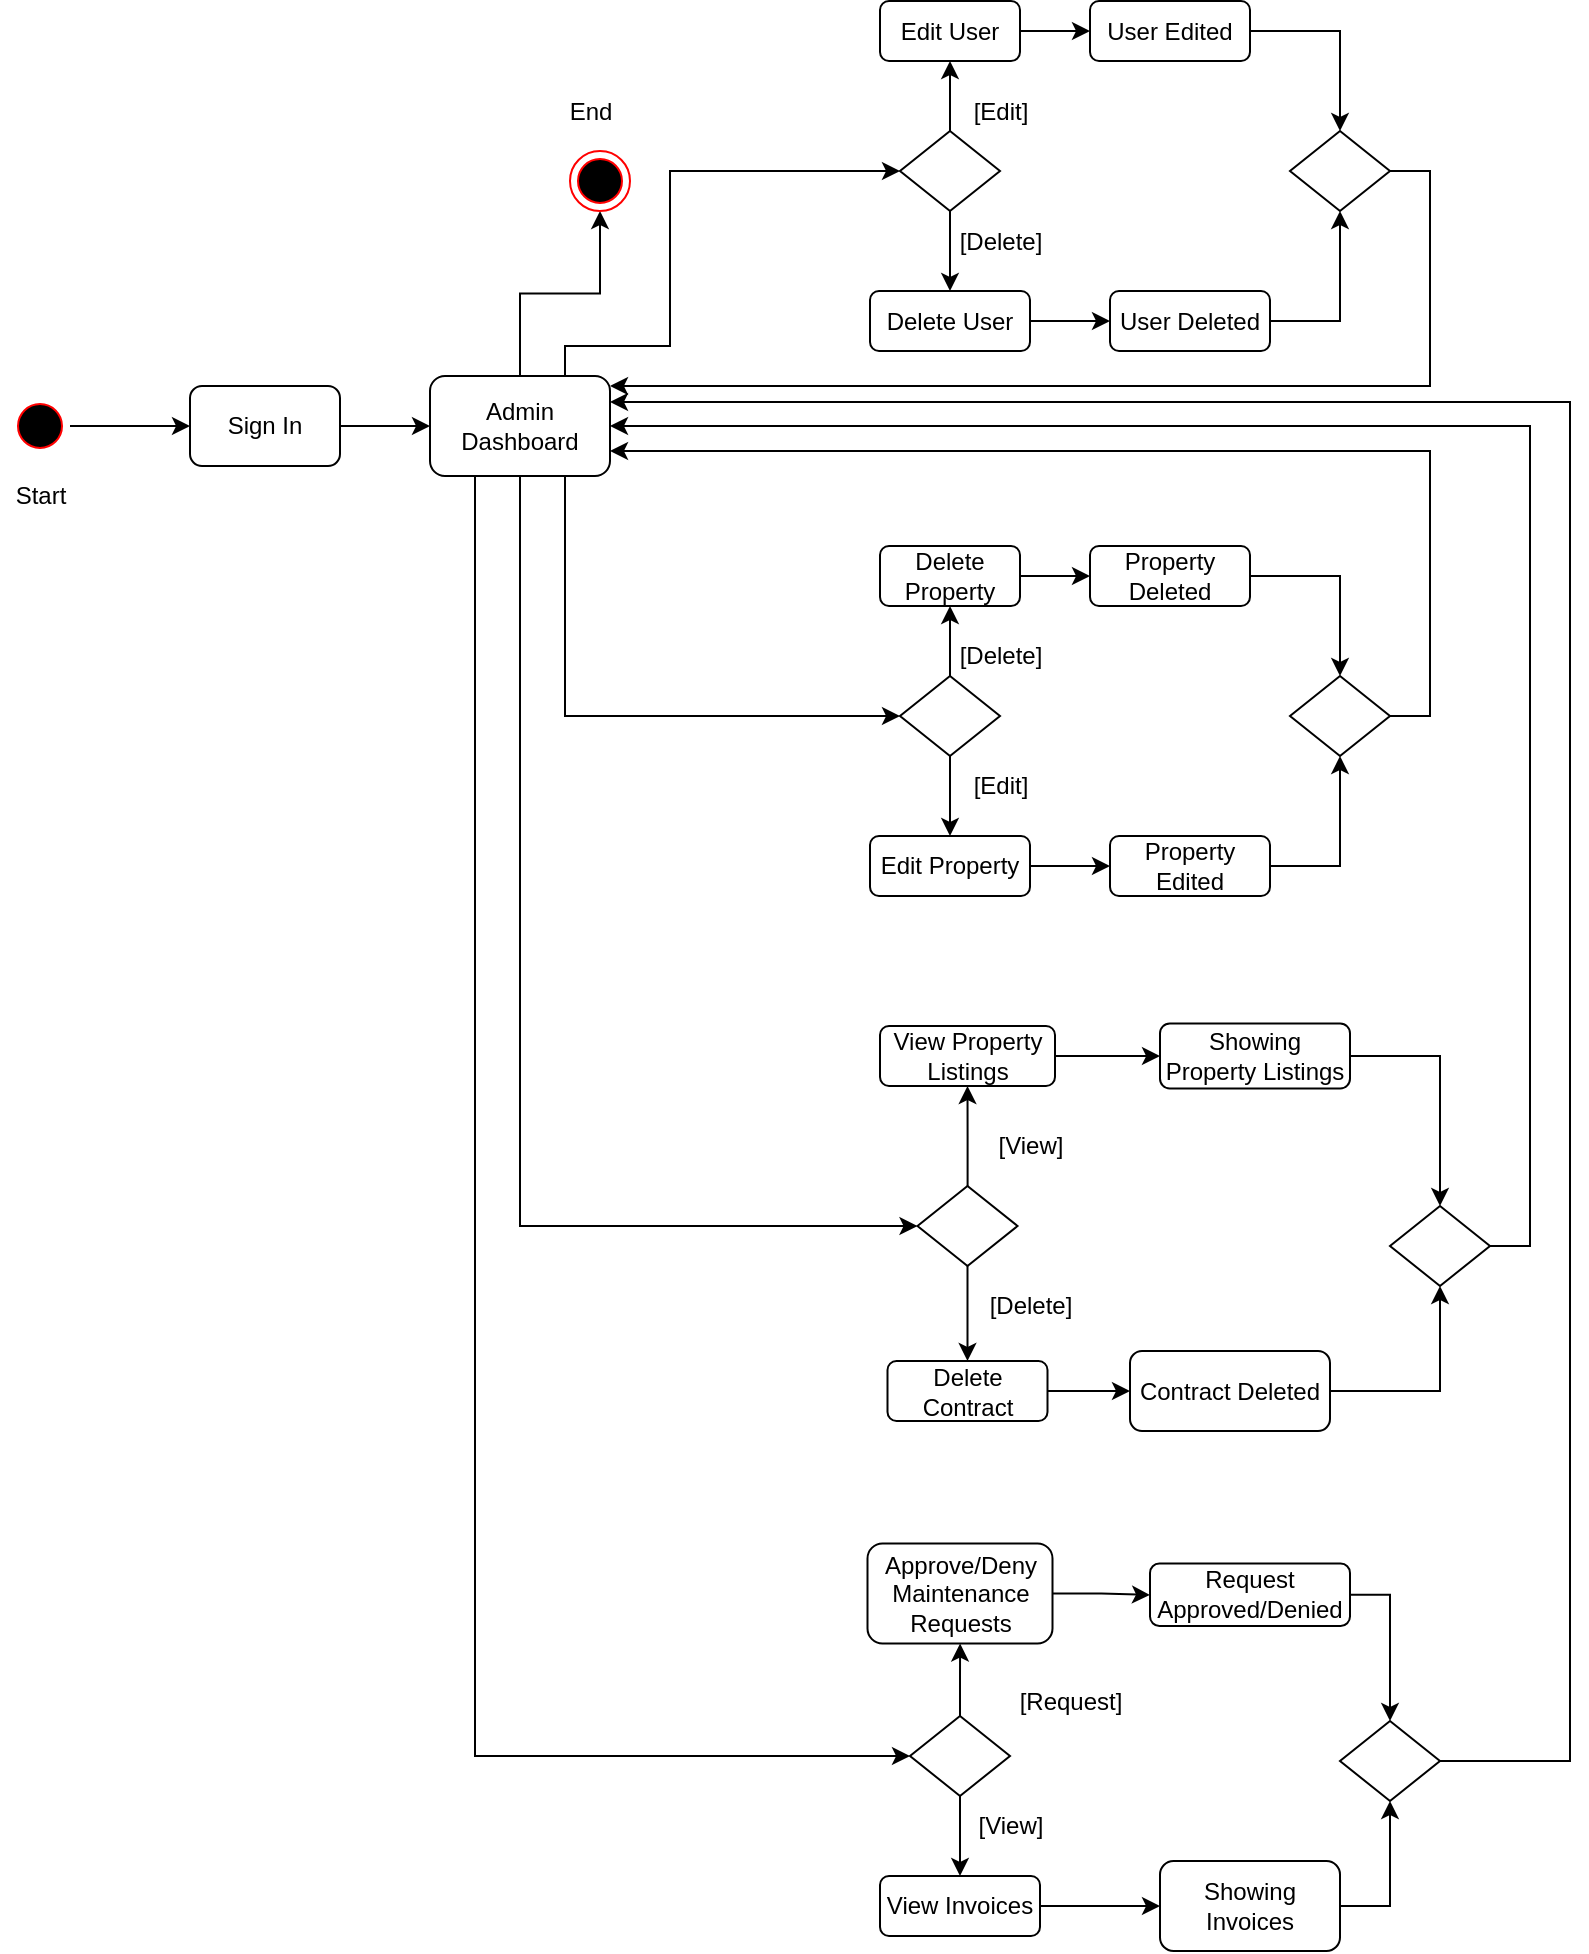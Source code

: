 <mxfile version="16.1.2" type="device"><diagram id="nZpdvljM8bQIwRq-7o-U" name="Page-1"><mxGraphModel dx="1422" dy="865" grid="1" gridSize="10" guides="1" tooltips="1" connect="1" arrows="1" fold="1" page="1" pageScale="1" pageWidth="850" pageHeight="1100" math="0" shadow="0"><root><mxCell id="0"/><mxCell id="1" parent="0"/><mxCell id="V9GLkFT4XSVIkBUe_xZp-87" value="Start" style="text;html=1;align=center;verticalAlign=middle;resizable=0;points=[];autosize=1;strokeColor=none;fillColor=none;" vertex="1" parent="1"><mxGeometry x="25" y="265" width="40" height="20" as="geometry"/></mxCell><mxCell id="V9GLkFT4XSVIkBUe_xZp-168" value="" style="edgeStyle=orthogonalEdgeStyle;rounded=0;orthogonalLoop=1;jettySize=auto;html=1;" edge="1" parent="1" source="V9GLkFT4XSVIkBUe_xZp-88" target="V9GLkFT4XSVIkBUe_xZp-96"><mxGeometry relative="1" as="geometry"/></mxCell><mxCell id="V9GLkFT4XSVIkBUe_xZp-88" value="Sign In" style="rounded=1;whiteSpace=wrap;html=1;" vertex="1" parent="1"><mxGeometry x="120" y="220" width="75" height="40" as="geometry"/></mxCell><mxCell id="V9GLkFT4XSVIkBUe_xZp-91" style="edgeStyle=orthogonalEdgeStyle;rounded=0;orthogonalLoop=1;jettySize=auto;html=1;exitX=0.5;exitY=0;exitDx=0;exitDy=0;entryX=0.5;entryY=1;entryDx=0;entryDy=0;" edge="1" parent="1" source="V9GLkFT4XSVIkBUe_xZp-96" target="V9GLkFT4XSVIkBUe_xZp-163"><mxGeometry relative="1" as="geometry"/></mxCell><mxCell id="V9GLkFT4XSVIkBUe_xZp-92" style="edgeStyle=orthogonalEdgeStyle;rounded=0;orthogonalLoop=1;jettySize=auto;html=1;exitX=0.75;exitY=1;exitDx=0;exitDy=0;entryX=0;entryY=0.5;entryDx=0;entryDy=0;" edge="1" parent="1" source="V9GLkFT4XSVIkBUe_xZp-96" target="V9GLkFT4XSVIkBUe_xZp-120"><mxGeometry relative="1" as="geometry"/></mxCell><mxCell id="V9GLkFT4XSVIkBUe_xZp-93" style="edgeStyle=orthogonalEdgeStyle;rounded=0;orthogonalLoop=1;jettySize=auto;html=1;exitX=0.5;exitY=1;exitDx=0;exitDy=0;entryX=0;entryY=0.5;entryDx=0;entryDy=0;" edge="1" parent="1" source="V9GLkFT4XSVIkBUe_xZp-96" target="V9GLkFT4XSVIkBUe_xZp-135"><mxGeometry relative="1" as="geometry"/></mxCell><mxCell id="V9GLkFT4XSVIkBUe_xZp-94" style="edgeStyle=orthogonalEdgeStyle;rounded=0;orthogonalLoop=1;jettySize=auto;html=1;exitX=0.25;exitY=1;exitDx=0;exitDy=0;entryX=0;entryY=0.5;entryDx=0;entryDy=0;" edge="1" parent="1" source="V9GLkFT4XSVIkBUe_xZp-96" target="V9GLkFT4XSVIkBUe_xZp-150"><mxGeometry relative="1" as="geometry"/></mxCell><mxCell id="V9GLkFT4XSVIkBUe_xZp-95" style="edgeStyle=orthogonalEdgeStyle;rounded=0;orthogonalLoop=1;jettySize=auto;html=1;exitX=0.75;exitY=0;exitDx=0;exitDy=0;entryX=0;entryY=0.5;entryDx=0;entryDy=0;" edge="1" parent="1" source="V9GLkFT4XSVIkBUe_xZp-96" target="V9GLkFT4XSVIkBUe_xZp-105"><mxGeometry relative="1" as="geometry"><Array as="points"><mxPoint x="308" y="200"/><mxPoint x="360" y="200"/><mxPoint x="360" y="113"/></Array></mxGeometry></mxCell><mxCell id="V9GLkFT4XSVIkBUe_xZp-96" value="Admin Dashboard" style="rounded=1;whiteSpace=wrap;html=1;" vertex="1" parent="1"><mxGeometry x="240" y="215" width="90" height="50" as="geometry"/></mxCell><mxCell id="V9GLkFT4XSVIkBUe_xZp-103" value="" style="edgeStyle=orthogonalEdgeStyle;rounded=0;orthogonalLoop=1;jettySize=auto;html=1;" edge="1" parent="1" source="V9GLkFT4XSVIkBUe_xZp-105" target="V9GLkFT4XSVIkBUe_xZp-107"><mxGeometry relative="1" as="geometry"/></mxCell><mxCell id="V9GLkFT4XSVIkBUe_xZp-104" value="" style="edgeStyle=orthogonalEdgeStyle;rounded=0;orthogonalLoop=1;jettySize=auto;html=1;" edge="1" parent="1" source="V9GLkFT4XSVIkBUe_xZp-105" target="V9GLkFT4XSVIkBUe_xZp-113"><mxGeometry relative="1" as="geometry"/></mxCell><mxCell id="V9GLkFT4XSVIkBUe_xZp-105" value="" style="rhombus;whiteSpace=wrap;html=1;" vertex="1" parent="1"><mxGeometry x="475" y="92.5" width="50" height="40" as="geometry"/></mxCell><mxCell id="V9GLkFT4XSVIkBUe_xZp-106" value="" style="edgeStyle=orthogonalEdgeStyle;rounded=0;orthogonalLoop=1;jettySize=auto;html=1;" edge="1" parent="1" source="V9GLkFT4XSVIkBUe_xZp-107" target="V9GLkFT4XSVIkBUe_xZp-109"><mxGeometry relative="1" as="geometry"/></mxCell><mxCell id="V9GLkFT4XSVIkBUe_xZp-107" value="Edit User" style="rounded=1;whiteSpace=wrap;html=1;" vertex="1" parent="1"><mxGeometry x="465" y="27.5" width="70" height="30" as="geometry"/></mxCell><mxCell id="V9GLkFT4XSVIkBUe_xZp-108" style="edgeStyle=orthogonalEdgeStyle;rounded=0;orthogonalLoop=1;jettySize=auto;html=1;exitX=1;exitY=0.5;exitDx=0;exitDy=0;entryX=0.5;entryY=0;entryDx=0;entryDy=0;" edge="1" parent="1" source="V9GLkFT4XSVIkBUe_xZp-109" target="V9GLkFT4XSVIkBUe_xZp-115"><mxGeometry relative="1" as="geometry"/></mxCell><mxCell id="V9GLkFT4XSVIkBUe_xZp-109" value="User Edited" style="rounded=1;whiteSpace=wrap;html=1;" vertex="1" parent="1"><mxGeometry x="570" y="27.5" width="80" height="30" as="geometry"/></mxCell><mxCell id="V9GLkFT4XSVIkBUe_xZp-110" style="edgeStyle=orthogonalEdgeStyle;rounded=0;orthogonalLoop=1;jettySize=auto;html=1;exitX=1;exitY=0.5;exitDx=0;exitDy=0;entryX=0.5;entryY=1;entryDx=0;entryDy=0;" edge="1" parent="1" source="V9GLkFT4XSVIkBUe_xZp-111" target="V9GLkFT4XSVIkBUe_xZp-115"><mxGeometry relative="1" as="geometry"/></mxCell><mxCell id="V9GLkFT4XSVIkBUe_xZp-111" value="User Deleted" style="rounded=1;whiteSpace=wrap;html=1;" vertex="1" parent="1"><mxGeometry x="580" y="172.5" width="80" height="30" as="geometry"/></mxCell><mxCell id="V9GLkFT4XSVIkBUe_xZp-112" value="" style="edgeStyle=orthogonalEdgeStyle;rounded=0;orthogonalLoop=1;jettySize=auto;html=1;" edge="1" parent="1" source="V9GLkFT4XSVIkBUe_xZp-113" target="V9GLkFT4XSVIkBUe_xZp-111"><mxGeometry relative="1" as="geometry"/></mxCell><mxCell id="V9GLkFT4XSVIkBUe_xZp-113" value="Delete User" style="rounded=1;whiteSpace=wrap;html=1;" vertex="1" parent="1"><mxGeometry x="460" y="172.5" width="80" height="30" as="geometry"/></mxCell><mxCell id="V9GLkFT4XSVIkBUe_xZp-114" style="edgeStyle=orthogonalEdgeStyle;rounded=0;orthogonalLoop=1;jettySize=auto;html=1;exitX=1;exitY=0.5;exitDx=0;exitDy=0;" edge="1" parent="1" source="V9GLkFT4XSVIkBUe_xZp-115"><mxGeometry relative="1" as="geometry"><mxPoint x="330" y="220" as="targetPoint"/><Array as="points"><mxPoint x="740" y="113"/><mxPoint x="740" y="220"/><mxPoint x="330" y="220"/></Array></mxGeometry></mxCell><mxCell id="V9GLkFT4XSVIkBUe_xZp-115" value="" style="rhombus;whiteSpace=wrap;html=1;" vertex="1" parent="1"><mxGeometry x="670" y="92.5" width="50" height="40" as="geometry"/></mxCell><mxCell id="V9GLkFT4XSVIkBUe_xZp-116" value="[Delete]" style="text;html=1;align=center;verticalAlign=middle;resizable=0;points=[];autosize=1;strokeColor=none;fillColor=none;" vertex="1" parent="1"><mxGeometry x="495" y="137.5" width="60" height="20" as="geometry"/></mxCell><mxCell id="V9GLkFT4XSVIkBUe_xZp-117" value="[Edit]" style="text;html=1;align=center;verticalAlign=middle;resizable=0;points=[];autosize=1;strokeColor=none;fillColor=none;" vertex="1" parent="1"><mxGeometry x="505" y="72.5" width="40" height="20" as="geometry"/></mxCell><mxCell id="V9GLkFT4XSVIkBUe_xZp-118" value="" style="edgeStyle=orthogonalEdgeStyle;rounded=0;orthogonalLoop=1;jettySize=auto;html=1;" edge="1" parent="1" source="V9GLkFT4XSVIkBUe_xZp-120" target="V9GLkFT4XSVIkBUe_xZp-122"><mxGeometry relative="1" as="geometry"/></mxCell><mxCell id="V9GLkFT4XSVIkBUe_xZp-119" value="" style="edgeStyle=orthogonalEdgeStyle;rounded=0;orthogonalLoop=1;jettySize=auto;html=1;" edge="1" parent="1" source="V9GLkFT4XSVIkBUe_xZp-120" target="V9GLkFT4XSVIkBUe_xZp-128"><mxGeometry relative="1" as="geometry"/></mxCell><mxCell id="V9GLkFT4XSVIkBUe_xZp-120" value="" style="rhombus;whiteSpace=wrap;html=1;" vertex="1" parent="1"><mxGeometry x="475" y="365" width="50" height="40" as="geometry"/></mxCell><mxCell id="V9GLkFT4XSVIkBUe_xZp-121" value="" style="edgeStyle=orthogonalEdgeStyle;rounded=0;orthogonalLoop=1;jettySize=auto;html=1;" edge="1" parent="1" source="V9GLkFT4XSVIkBUe_xZp-122" target="V9GLkFT4XSVIkBUe_xZp-124"><mxGeometry relative="1" as="geometry"/></mxCell><mxCell id="V9GLkFT4XSVIkBUe_xZp-122" value="Delete Property" style="rounded=1;whiteSpace=wrap;html=1;" vertex="1" parent="1"><mxGeometry x="465" y="300" width="70" height="30" as="geometry"/></mxCell><mxCell id="V9GLkFT4XSVIkBUe_xZp-123" style="edgeStyle=orthogonalEdgeStyle;rounded=0;orthogonalLoop=1;jettySize=auto;html=1;exitX=1;exitY=0.5;exitDx=0;exitDy=0;entryX=0.5;entryY=0;entryDx=0;entryDy=0;" edge="1" parent="1" source="V9GLkFT4XSVIkBUe_xZp-124" target="V9GLkFT4XSVIkBUe_xZp-130"><mxGeometry relative="1" as="geometry"/></mxCell><mxCell id="V9GLkFT4XSVIkBUe_xZp-124" value="Property Deleted" style="rounded=1;whiteSpace=wrap;html=1;" vertex="1" parent="1"><mxGeometry x="570" y="300" width="80" height="30" as="geometry"/></mxCell><mxCell id="V9GLkFT4XSVIkBUe_xZp-125" style="edgeStyle=orthogonalEdgeStyle;rounded=0;orthogonalLoop=1;jettySize=auto;html=1;exitX=1;exitY=0.5;exitDx=0;exitDy=0;entryX=0.5;entryY=1;entryDx=0;entryDy=0;" edge="1" parent="1" source="V9GLkFT4XSVIkBUe_xZp-126" target="V9GLkFT4XSVIkBUe_xZp-130"><mxGeometry relative="1" as="geometry"/></mxCell><mxCell id="V9GLkFT4XSVIkBUe_xZp-126" value="Property Edited" style="rounded=1;whiteSpace=wrap;html=1;" vertex="1" parent="1"><mxGeometry x="580" y="445" width="80" height="30" as="geometry"/></mxCell><mxCell id="V9GLkFT4XSVIkBUe_xZp-127" value="" style="edgeStyle=orthogonalEdgeStyle;rounded=0;orthogonalLoop=1;jettySize=auto;html=1;" edge="1" parent="1" source="V9GLkFT4XSVIkBUe_xZp-128" target="V9GLkFT4XSVIkBUe_xZp-126"><mxGeometry relative="1" as="geometry"/></mxCell><mxCell id="V9GLkFT4XSVIkBUe_xZp-128" value="Edit Property" style="rounded=1;whiteSpace=wrap;html=1;" vertex="1" parent="1"><mxGeometry x="460" y="445" width="80" height="30" as="geometry"/></mxCell><mxCell id="V9GLkFT4XSVIkBUe_xZp-129" style="edgeStyle=orthogonalEdgeStyle;rounded=0;orthogonalLoop=1;jettySize=auto;html=1;exitX=1;exitY=0.5;exitDx=0;exitDy=0;entryX=1;entryY=0.75;entryDx=0;entryDy=0;" edge="1" parent="1" source="V9GLkFT4XSVIkBUe_xZp-130" target="V9GLkFT4XSVIkBUe_xZp-96"><mxGeometry relative="1" as="geometry"/></mxCell><mxCell id="V9GLkFT4XSVIkBUe_xZp-130" value="" style="rhombus;whiteSpace=wrap;html=1;" vertex="1" parent="1"><mxGeometry x="670" y="365" width="50" height="40" as="geometry"/></mxCell><mxCell id="V9GLkFT4XSVIkBUe_xZp-131" value="[Edit]" style="text;html=1;align=center;verticalAlign=middle;resizable=0;points=[];autosize=1;strokeColor=none;fillColor=none;" vertex="1" parent="1"><mxGeometry x="505" y="410" width="40" height="20" as="geometry"/></mxCell><mxCell id="V9GLkFT4XSVIkBUe_xZp-132" value="[Delete]" style="text;html=1;align=center;verticalAlign=middle;resizable=0;points=[];autosize=1;strokeColor=none;fillColor=none;" vertex="1" parent="1"><mxGeometry x="495" y="345" width="60" height="20" as="geometry"/></mxCell><mxCell id="V9GLkFT4XSVIkBUe_xZp-134" value="" style="edgeStyle=orthogonalEdgeStyle;rounded=0;orthogonalLoop=1;jettySize=auto;html=1;" edge="1" parent="1" source="V9GLkFT4XSVIkBUe_xZp-135" target="V9GLkFT4XSVIkBUe_xZp-143"><mxGeometry relative="1" as="geometry"/></mxCell><mxCell id="V9GLkFT4XSVIkBUe_xZp-170" value="" style="edgeStyle=orthogonalEdgeStyle;rounded=0;orthogonalLoop=1;jettySize=auto;html=1;" edge="1" parent="1" source="V9GLkFT4XSVIkBUe_xZp-135" target="V9GLkFT4XSVIkBUe_xZp-137"><mxGeometry relative="1" as="geometry"/></mxCell><mxCell id="V9GLkFT4XSVIkBUe_xZp-135" value="" style="rhombus;whiteSpace=wrap;html=1;" vertex="1" parent="1"><mxGeometry x="483.75" y="620" width="50" height="40" as="geometry"/></mxCell><mxCell id="V9GLkFT4XSVIkBUe_xZp-136" value="" style="edgeStyle=orthogonalEdgeStyle;rounded=0;orthogonalLoop=1;jettySize=auto;html=1;" edge="1" parent="1" source="V9GLkFT4XSVIkBUe_xZp-137" target="V9GLkFT4XSVIkBUe_xZp-139"><mxGeometry relative="1" as="geometry"/></mxCell><mxCell id="V9GLkFT4XSVIkBUe_xZp-137" value="View Property Listings" style="rounded=1;whiteSpace=wrap;html=1;" vertex="1" parent="1"><mxGeometry x="465" y="540" width="87.5" height="30" as="geometry"/></mxCell><mxCell id="V9GLkFT4XSVIkBUe_xZp-138" style="edgeStyle=orthogonalEdgeStyle;rounded=0;orthogonalLoop=1;jettySize=auto;html=1;exitX=1;exitY=0.5;exitDx=0;exitDy=0;entryX=0.5;entryY=0;entryDx=0;entryDy=0;" edge="1" parent="1" source="V9GLkFT4XSVIkBUe_xZp-139" target="V9GLkFT4XSVIkBUe_xZp-147"><mxGeometry relative="1" as="geometry"/></mxCell><mxCell id="V9GLkFT4XSVIkBUe_xZp-139" value="Showing Property Listings" style="rounded=1;whiteSpace=wrap;html=1;" vertex="1" parent="1"><mxGeometry x="605" y="538.75" width="95" height="32.5" as="geometry"/></mxCell><mxCell id="V9GLkFT4XSVIkBUe_xZp-140" style="edgeStyle=orthogonalEdgeStyle;rounded=0;orthogonalLoop=1;jettySize=auto;html=1;exitX=1;exitY=0.5;exitDx=0;exitDy=0;entryX=0.5;entryY=1;entryDx=0;entryDy=0;" edge="1" parent="1" source="V9GLkFT4XSVIkBUe_xZp-141" target="V9GLkFT4XSVIkBUe_xZp-147"><mxGeometry relative="1" as="geometry"/></mxCell><mxCell id="V9GLkFT4XSVIkBUe_xZp-141" value="Contract Deleted" style="rounded=1;whiteSpace=wrap;html=1;" vertex="1" parent="1"><mxGeometry x="590" y="702.5" width="100" height="40" as="geometry"/></mxCell><mxCell id="V9GLkFT4XSVIkBUe_xZp-142" value="" style="edgeStyle=orthogonalEdgeStyle;rounded=0;orthogonalLoop=1;jettySize=auto;html=1;" edge="1" parent="1" source="V9GLkFT4XSVIkBUe_xZp-143" target="V9GLkFT4XSVIkBUe_xZp-141"><mxGeometry relative="1" as="geometry"/></mxCell><mxCell id="V9GLkFT4XSVIkBUe_xZp-143" value="Delete Contract" style="rounded=1;whiteSpace=wrap;html=1;" vertex="1" parent="1"><mxGeometry x="468.75" y="707.5" width="80" height="30" as="geometry"/></mxCell><mxCell id="V9GLkFT4XSVIkBUe_xZp-144" value="[Delete]" style="text;html=1;align=center;verticalAlign=middle;resizable=0;points=[];autosize=1;strokeColor=none;fillColor=none;" vertex="1" parent="1"><mxGeometry x="510" y="670" width="60" height="20" as="geometry"/></mxCell><mxCell id="V9GLkFT4XSVIkBUe_xZp-145" value="[View]" style="text;html=1;align=center;verticalAlign=middle;resizable=0;points=[];autosize=1;strokeColor=none;fillColor=none;" vertex="1" parent="1"><mxGeometry x="515" y="590" width="50" height="20" as="geometry"/></mxCell><mxCell id="V9GLkFT4XSVIkBUe_xZp-146" style="edgeStyle=orthogonalEdgeStyle;rounded=0;orthogonalLoop=1;jettySize=auto;html=1;exitX=1;exitY=0.5;exitDx=0;exitDy=0;entryX=1;entryY=0.5;entryDx=0;entryDy=0;" edge="1" parent="1" source="V9GLkFT4XSVIkBUe_xZp-147" target="V9GLkFT4XSVIkBUe_xZp-96"><mxGeometry relative="1" as="geometry"><Array as="points"><mxPoint x="790" y="650"/><mxPoint x="790" y="240"/></Array></mxGeometry></mxCell><mxCell id="V9GLkFT4XSVIkBUe_xZp-147" value="" style="rhombus;whiteSpace=wrap;html=1;" vertex="1" parent="1"><mxGeometry x="720" y="630" width="50" height="40" as="geometry"/></mxCell><mxCell id="V9GLkFT4XSVIkBUe_xZp-148" value="" style="edgeStyle=orthogonalEdgeStyle;rounded=0;orthogonalLoop=1;jettySize=auto;html=1;" edge="1" parent="1" source="V9GLkFT4XSVIkBUe_xZp-150" target="V9GLkFT4XSVIkBUe_xZp-158"><mxGeometry relative="1" as="geometry"/></mxCell><mxCell id="V9GLkFT4XSVIkBUe_xZp-149" value="" style="edgeStyle=orthogonalEdgeStyle;rounded=0;orthogonalLoop=1;jettySize=auto;html=1;" edge="1" parent="1" source="V9GLkFT4XSVIkBUe_xZp-150" target="V9GLkFT4XSVIkBUe_xZp-152"><mxGeometry relative="1" as="geometry"/></mxCell><mxCell id="V9GLkFT4XSVIkBUe_xZp-150" value="" style="rhombus;whiteSpace=wrap;html=1;" vertex="1" parent="1"><mxGeometry x="480" y="885" width="50" height="40" as="geometry"/></mxCell><mxCell id="V9GLkFT4XSVIkBUe_xZp-151" value="" style="edgeStyle=orthogonalEdgeStyle;rounded=0;orthogonalLoop=1;jettySize=auto;html=1;" edge="1" parent="1" source="V9GLkFT4XSVIkBUe_xZp-152" target="V9GLkFT4XSVIkBUe_xZp-154"><mxGeometry relative="1" as="geometry"/></mxCell><mxCell id="V9GLkFT4XSVIkBUe_xZp-152" value="Approve/Deny Maintenance Requests" style="rounded=1;whiteSpace=wrap;html=1;" vertex="1" parent="1"><mxGeometry x="458.75" y="798.75" width="92.5" height="50" as="geometry"/></mxCell><mxCell id="V9GLkFT4XSVIkBUe_xZp-153" style="edgeStyle=orthogonalEdgeStyle;rounded=0;orthogonalLoop=1;jettySize=auto;html=1;exitX=1;exitY=0.5;exitDx=0;exitDy=0;entryX=0.5;entryY=0;entryDx=0;entryDy=0;" edge="1" parent="1" source="V9GLkFT4XSVIkBUe_xZp-154" target="V9GLkFT4XSVIkBUe_xZp-162"><mxGeometry relative="1" as="geometry"/></mxCell><mxCell id="V9GLkFT4XSVIkBUe_xZp-154" value="Request Approved/Denied" style="rounded=1;whiteSpace=wrap;html=1;" vertex="1" parent="1"><mxGeometry x="600" y="808.75" width="100" height="31.25" as="geometry"/></mxCell><mxCell id="V9GLkFT4XSVIkBUe_xZp-155" style="edgeStyle=orthogonalEdgeStyle;rounded=0;orthogonalLoop=1;jettySize=auto;html=1;exitX=1;exitY=0.5;exitDx=0;exitDy=0;entryX=0.5;entryY=1;entryDx=0;entryDy=0;" edge="1" parent="1" source="V9GLkFT4XSVIkBUe_xZp-156" target="V9GLkFT4XSVIkBUe_xZp-162"><mxGeometry relative="1" as="geometry"/></mxCell><mxCell id="V9GLkFT4XSVIkBUe_xZp-156" value="Showing Invoices" style="rounded=1;whiteSpace=wrap;html=1;" vertex="1" parent="1"><mxGeometry x="605" y="957.5" width="90" height="45" as="geometry"/></mxCell><mxCell id="V9GLkFT4XSVIkBUe_xZp-157" value="" style="edgeStyle=orthogonalEdgeStyle;rounded=0;orthogonalLoop=1;jettySize=auto;html=1;" edge="1" parent="1" source="V9GLkFT4XSVIkBUe_xZp-158" target="V9GLkFT4XSVIkBUe_xZp-156"><mxGeometry relative="1" as="geometry"/></mxCell><mxCell id="V9GLkFT4XSVIkBUe_xZp-158" value="View Invoices" style="rounded=1;whiteSpace=wrap;html=1;" vertex="1" parent="1"><mxGeometry x="465" y="965" width="80" height="30" as="geometry"/></mxCell><mxCell id="V9GLkFT4XSVIkBUe_xZp-159" value="[View]" style="text;html=1;align=center;verticalAlign=middle;resizable=0;points=[];autosize=1;strokeColor=none;fillColor=none;" vertex="1" parent="1"><mxGeometry x="505" y="930" width="50" height="20" as="geometry"/></mxCell><mxCell id="V9GLkFT4XSVIkBUe_xZp-160" value="[Request]" style="text;html=1;align=center;verticalAlign=middle;resizable=0;points=[];autosize=1;strokeColor=none;fillColor=none;" vertex="1" parent="1"><mxGeometry x="525" y="867.5" width="70" height="20" as="geometry"/></mxCell><mxCell id="V9GLkFT4XSVIkBUe_xZp-161" style="edgeStyle=orthogonalEdgeStyle;rounded=0;orthogonalLoop=1;jettySize=auto;html=1;exitX=1;exitY=0.5;exitDx=0;exitDy=0;" edge="1" parent="1" source="V9GLkFT4XSVIkBUe_xZp-162"><mxGeometry relative="1" as="geometry"><mxPoint x="330" y="228" as="targetPoint"/><Array as="points"><mxPoint x="810" y="908"/><mxPoint x="810" y="228"/></Array></mxGeometry></mxCell><mxCell id="V9GLkFT4XSVIkBUe_xZp-162" value="" style="rhombus;whiteSpace=wrap;html=1;" vertex="1" parent="1"><mxGeometry x="695" y="887.5" width="50" height="40" as="geometry"/></mxCell><mxCell id="V9GLkFT4XSVIkBUe_xZp-163" value="" style="ellipse;html=1;shape=endState;fillColor=#000000;strokeColor=#ff0000;" vertex="1" parent="1"><mxGeometry x="310" y="102.5" width="30" height="30" as="geometry"/></mxCell><mxCell id="V9GLkFT4XSVIkBUe_xZp-167" value="" style="edgeStyle=orthogonalEdgeStyle;rounded=0;orthogonalLoop=1;jettySize=auto;html=1;" edge="1" parent="1" source="V9GLkFT4XSVIkBUe_xZp-164" target="V9GLkFT4XSVIkBUe_xZp-88"><mxGeometry relative="1" as="geometry"/></mxCell><mxCell id="V9GLkFT4XSVIkBUe_xZp-164" value="" style="ellipse;html=1;shape=startState;fillColor=#000000;strokeColor=#ff0000;rotation=-180;" vertex="1" parent="1"><mxGeometry x="30" y="225" width="30" height="30" as="geometry"/></mxCell><mxCell id="V9GLkFT4XSVIkBUe_xZp-166" value="End" style="text;html=1;align=center;verticalAlign=middle;resizable=0;points=[];autosize=1;strokeColor=none;fillColor=none;" vertex="1" parent="1"><mxGeometry x="300" y="72.5" width="40" height="20" as="geometry"/></mxCell></root></mxGraphModel></diagram></mxfile>